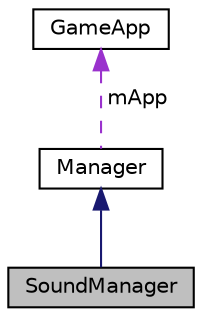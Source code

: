 digraph "SoundManager"
{
  edge [fontname="Helvetica",fontsize="10",labelfontname="Helvetica",labelfontsize="10"];
  node [fontname="Helvetica",fontsize="10",shape=record];
  Node1 [label="SoundManager",height=0.2,width=0.4,color="black", fillcolor="grey75", style="filled", fontcolor="black"];
  Node2 -> Node1 [dir="back",color="midnightblue",fontsize="10",style="solid",fontname="Helvetica"];
  Node2 [label="Manager",height=0.2,width=0.4,color="black", fillcolor="white", style="filled",URL="$classManager.html"];
  Node3 -> Node2 [dir="back",color="darkorchid3",fontsize="10",style="dashed",label=" mApp" ,fontname="Helvetica"];
  Node3 [label="GameApp",height=0.2,width=0.4,color="black", fillcolor="white", style="filled",URL="$classGameApp.html"];
}
